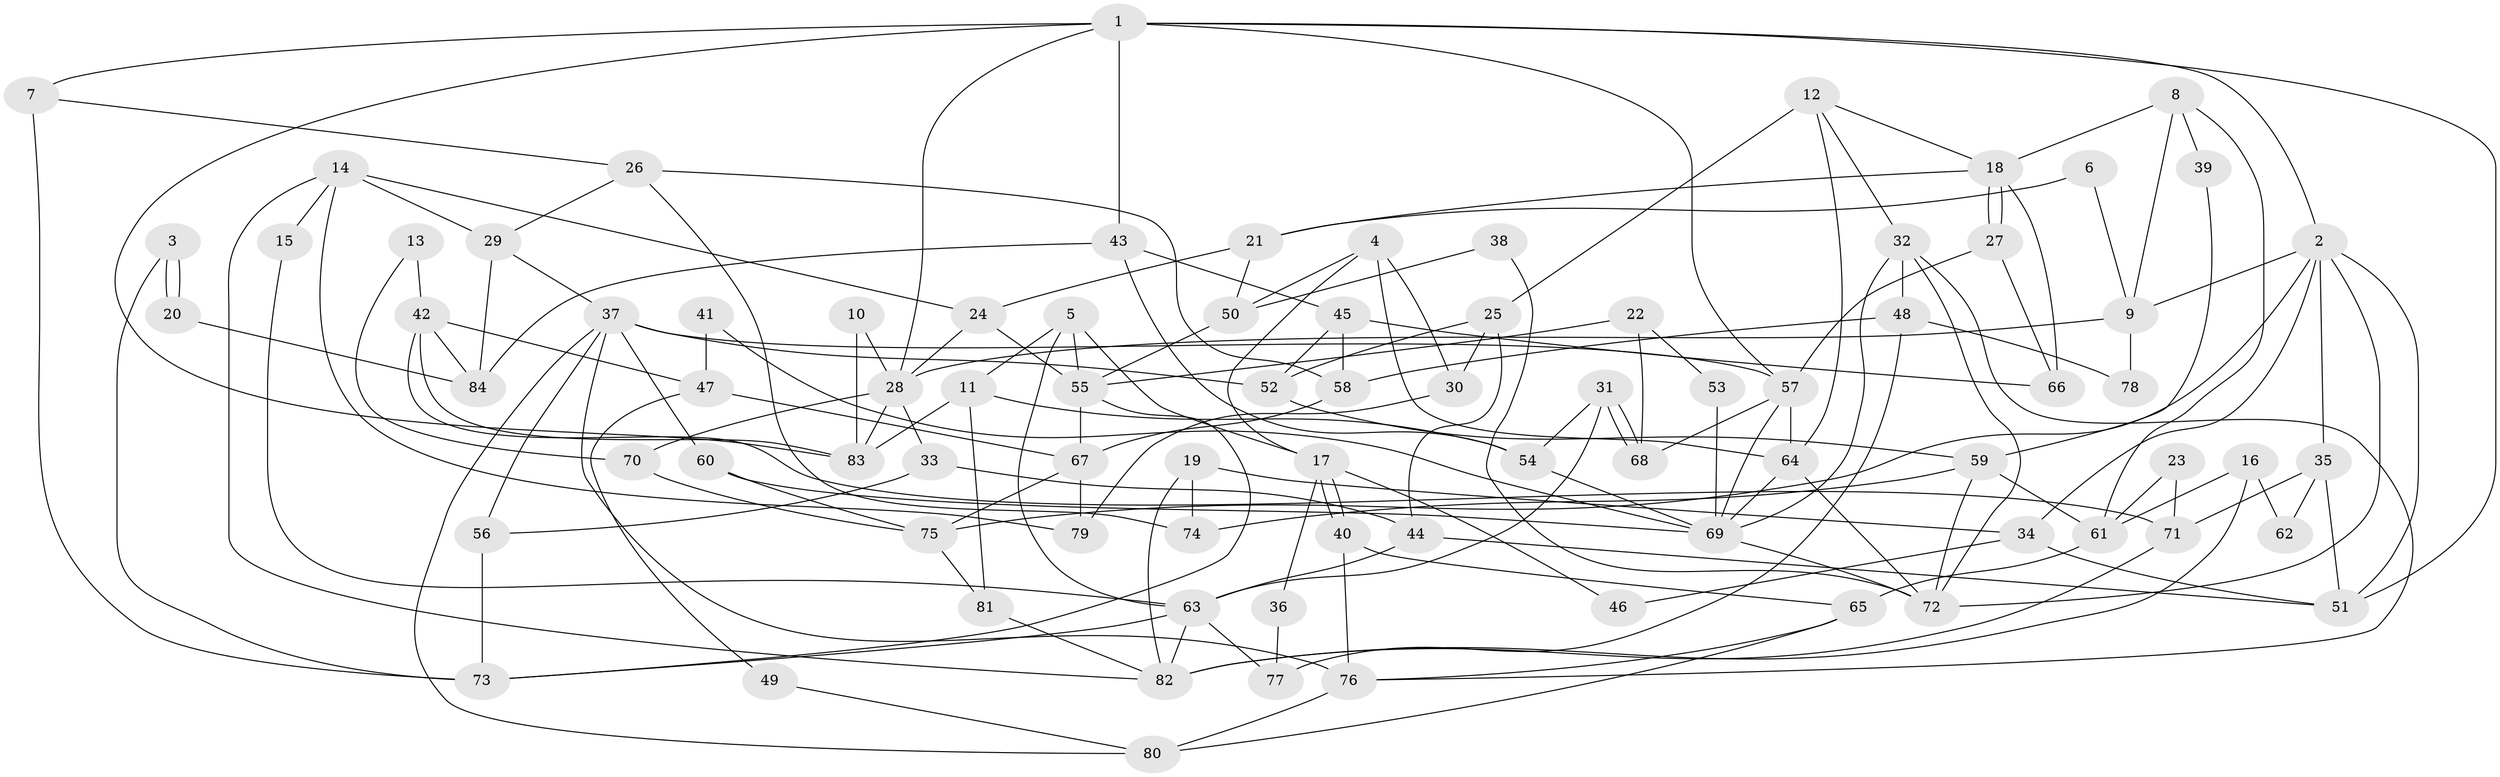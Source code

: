 // Generated by graph-tools (version 1.1) at 2025/11/02/27/25 16:11:22]
// undirected, 84 vertices, 168 edges
graph export_dot {
graph [start="1"]
  node [color=gray90,style=filled];
  1;
  2;
  3;
  4;
  5;
  6;
  7;
  8;
  9;
  10;
  11;
  12;
  13;
  14;
  15;
  16;
  17;
  18;
  19;
  20;
  21;
  22;
  23;
  24;
  25;
  26;
  27;
  28;
  29;
  30;
  31;
  32;
  33;
  34;
  35;
  36;
  37;
  38;
  39;
  40;
  41;
  42;
  43;
  44;
  45;
  46;
  47;
  48;
  49;
  50;
  51;
  52;
  53;
  54;
  55;
  56;
  57;
  58;
  59;
  60;
  61;
  62;
  63;
  64;
  65;
  66;
  67;
  68;
  69;
  70;
  71;
  72;
  73;
  74;
  75;
  76;
  77;
  78;
  79;
  80;
  81;
  82;
  83;
  84;
  1 -- 57;
  1 -- 43;
  1 -- 2;
  1 -- 7;
  1 -- 28;
  1 -- 51;
  1 -- 83;
  2 -- 72;
  2 -- 9;
  2 -- 34;
  2 -- 35;
  2 -- 51;
  2 -- 75;
  3 -- 20;
  3 -- 20;
  3 -- 73;
  4 -- 64;
  4 -- 50;
  4 -- 17;
  4 -- 30;
  5 -- 55;
  5 -- 17;
  5 -- 11;
  5 -- 63;
  6 -- 9;
  6 -- 21;
  7 -- 26;
  7 -- 73;
  8 -- 9;
  8 -- 18;
  8 -- 39;
  8 -- 61;
  9 -- 28;
  9 -- 78;
  10 -- 83;
  10 -- 28;
  11 -- 81;
  11 -- 54;
  11 -- 83;
  12 -- 32;
  12 -- 64;
  12 -- 18;
  12 -- 25;
  13 -- 70;
  13 -- 42;
  14 -- 24;
  14 -- 79;
  14 -- 15;
  14 -- 29;
  14 -- 82;
  15 -- 63;
  16 -- 82;
  16 -- 61;
  16 -- 62;
  17 -- 40;
  17 -- 40;
  17 -- 36;
  17 -- 46;
  18 -- 27;
  18 -- 27;
  18 -- 21;
  18 -- 66;
  19 -- 82;
  19 -- 34;
  19 -- 74;
  20 -- 84;
  21 -- 24;
  21 -- 50;
  22 -- 68;
  22 -- 55;
  22 -- 53;
  23 -- 71;
  23 -- 61;
  24 -- 28;
  24 -- 55;
  25 -- 44;
  25 -- 30;
  25 -- 52;
  26 -- 29;
  26 -- 74;
  26 -- 58;
  27 -- 57;
  27 -- 66;
  28 -- 83;
  28 -- 33;
  28 -- 70;
  29 -- 37;
  29 -- 84;
  30 -- 79;
  31 -- 63;
  31 -- 68;
  31 -- 68;
  31 -- 54;
  32 -- 69;
  32 -- 76;
  32 -- 48;
  32 -- 72;
  33 -- 56;
  33 -- 44;
  34 -- 51;
  34 -- 46;
  35 -- 51;
  35 -- 62;
  35 -- 71;
  36 -- 77;
  37 -- 80;
  37 -- 52;
  37 -- 56;
  37 -- 57;
  37 -- 60;
  37 -- 76;
  38 -- 50;
  38 -- 72;
  39 -- 59;
  40 -- 65;
  40 -- 76;
  41 -- 69;
  41 -- 47;
  42 -- 71;
  42 -- 83;
  42 -- 47;
  42 -- 84;
  43 -- 84;
  43 -- 54;
  43 -- 45;
  44 -- 51;
  44 -- 63;
  45 -- 66;
  45 -- 52;
  45 -- 58;
  47 -- 67;
  47 -- 49;
  48 -- 58;
  48 -- 77;
  48 -- 78;
  49 -- 80;
  50 -- 55;
  52 -- 59;
  53 -- 69;
  54 -- 69;
  55 -- 73;
  55 -- 67;
  56 -- 73;
  57 -- 64;
  57 -- 68;
  57 -- 69;
  58 -- 67;
  59 -- 72;
  59 -- 61;
  59 -- 74;
  60 -- 69;
  60 -- 75;
  61 -- 65;
  63 -- 73;
  63 -- 77;
  63 -- 82;
  64 -- 72;
  64 -- 69;
  65 -- 76;
  65 -- 80;
  67 -- 75;
  67 -- 79;
  69 -- 72;
  70 -- 75;
  71 -- 82;
  75 -- 81;
  76 -- 80;
  81 -- 82;
}
